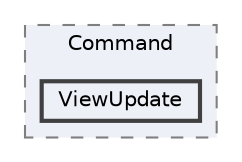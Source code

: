 digraph "C:/Users/むずでょ/Documents/Unity Projects/RMU-1-00-00-Research/Assets/RPGMaker/Codebase/Editor/OutlineEditor/Command/ViewUpdate"
{
 // LATEX_PDF_SIZE
  bgcolor="transparent";
  edge [fontname=Helvetica,fontsize=10,labelfontname=Helvetica,labelfontsize=10];
  node [fontname=Helvetica,fontsize=10,shape=box,height=0.2,width=0.4];
  compound=true
  subgraph clusterdir_46312c459f717f4b93ac69c90a75b487 {
    graph [ bgcolor="#edf0f7", pencolor="grey50", label="Command", fontname=Helvetica,fontsize=10 style="filled,dashed", URL="dir_46312c459f717f4b93ac69c90a75b487.html",tooltip=""]
  dir_a5ec09b08b61bf986ad7c7c976c1897e [label="ViewUpdate", fillcolor="#edf0f7", color="grey25", style="filled,bold", URL="dir_a5ec09b08b61bf986ad7c7c976c1897e.html",tooltip=""];
  }
}
